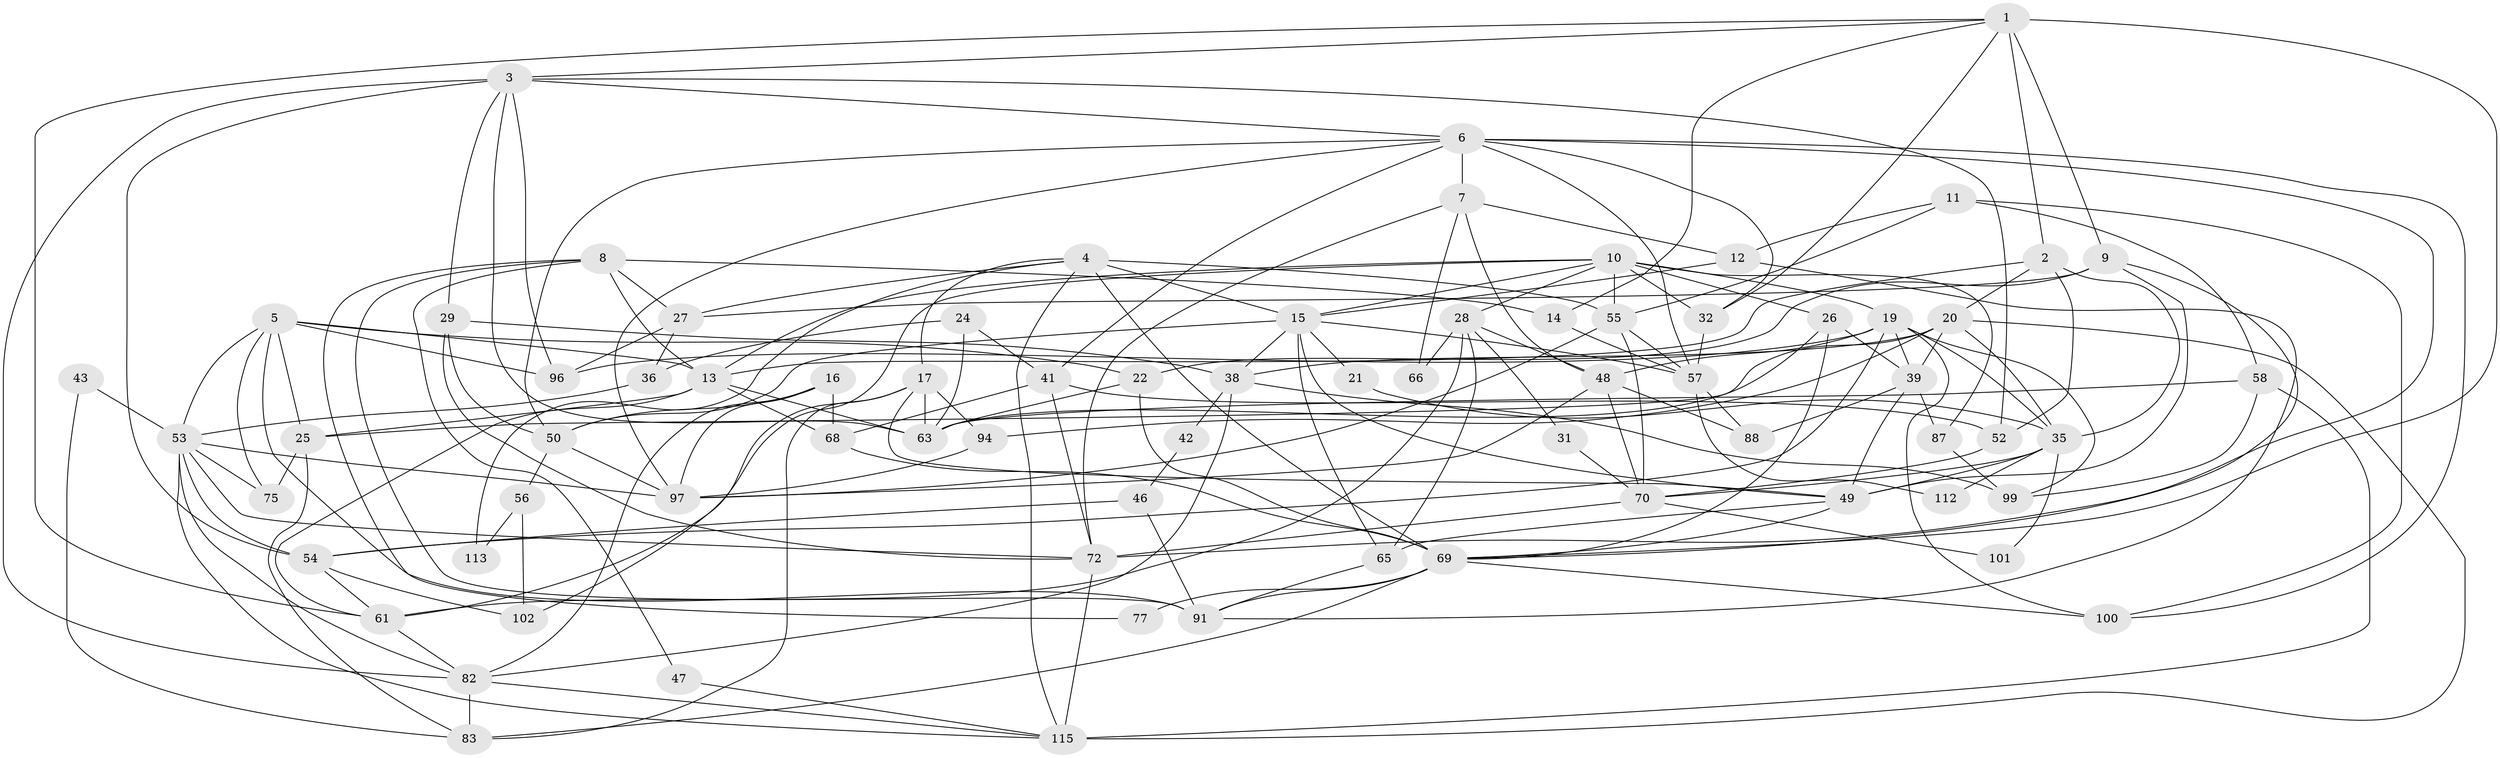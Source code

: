 // original degree distribution, {7: 0.03333333333333333, 5: 0.21666666666666667, 4: 0.2916666666666667, 3: 0.23333333333333334, 2: 0.13333333333333333, 6: 0.09166666666666666}
// Generated by graph-tools (version 1.1) at 2025/42/03/06/25 10:42:01]
// undirected, 73 vertices, 185 edges
graph export_dot {
graph [start="1"]
  node [color=gray90,style=filled];
  1 [super="+81"];
  2 [super="+107"];
  3 [super="+45"];
  4 [super="+44"];
  5 [super="+18"];
  6 [super="+106"];
  7 [super="+33"];
  8 [super="+74"];
  9 [super="+111"];
  10 [super="+30"];
  11 [super="+34"];
  12 [super="+93"];
  13 [super="+120"];
  14 [super="+59"];
  15 [super="+37"];
  16 [super="+89"];
  17 [super="+51"];
  19 [super="+119"];
  20 [super="+23"];
  21;
  22;
  24;
  25;
  26 [super="+71"];
  27 [super="+86"];
  28 [super="+76"];
  29;
  31;
  32 [super="+64"];
  35 [super="+40"];
  36;
  38 [super="+103"];
  39 [super="+80"];
  41 [super="+90"];
  42;
  43;
  46;
  47;
  48 [super="+60"];
  49 [super="+105"];
  50 [super="+67"];
  52;
  53 [super="+79"];
  54 [super="+95"];
  55 [super="+62"];
  56;
  57 [super="+92"];
  58;
  61 [super="+108"];
  63 [super="+85"];
  65 [super="+73"];
  66;
  68 [super="+84"];
  69 [super="+118"];
  70 [super="+78"];
  72 [super="+114"];
  75;
  77;
  82 [super="+117"];
  83 [super="+110"];
  87;
  88;
  91 [super="+98"];
  94;
  96;
  97 [super="+104"];
  99 [super="+109"];
  100;
  101;
  102;
  112;
  113;
  115 [super="+116"];
  1 -- 2 [weight=2];
  1 -- 9;
  1 -- 69;
  1 -- 14;
  1 -- 32;
  1 -- 3;
  1 -- 61;
  2 -- 52;
  2 -- 13;
  2 -- 35;
  2 -- 20;
  3 -- 29;
  3 -- 96;
  3 -- 63;
  3 -- 52;
  3 -- 6;
  3 -- 54;
  3 -- 82;
  4 -- 113;
  4 -- 55;
  4 -- 15 [weight=2];
  4 -- 27;
  4 -- 17;
  4 -- 115;
  4 -- 69;
  5 -- 53;
  5 -- 25;
  5 -- 75;
  5 -- 91;
  5 -- 96;
  5 -- 22;
  5 -- 13;
  6 -- 57;
  6 -- 72;
  6 -- 50;
  6 -- 97;
  6 -- 32;
  6 -- 100;
  6 -- 41;
  6 -- 7;
  7 -- 72;
  7 -- 66;
  7 -- 48;
  7 -- 12;
  8 -- 47;
  8 -- 91;
  8 -- 77;
  8 -- 27;
  8 -- 13;
  8 -- 14;
  9 -- 22;
  9 -- 69;
  9 -- 27;
  9 -- 49;
  10 -- 28;
  10 -- 26;
  10 -- 55;
  10 -- 87;
  10 -- 102;
  10 -- 13;
  10 -- 15;
  10 -- 19;
  10 -- 32;
  11 -- 100;
  11 -- 12;
  11 -- 58;
  11 -- 55;
  12 -- 15;
  12 -- 91;
  13 -- 25;
  13 -- 63;
  13 -- 68;
  13 -- 61;
  14 -- 57;
  15 -- 21;
  15 -- 49;
  15 -- 50;
  15 -- 57;
  15 -- 38;
  15 -- 65;
  16 -- 82;
  16 -- 97;
  16 -- 50;
  16 -- 68;
  17 -- 94;
  17 -- 61;
  17 -- 63;
  17 -- 83;
  17 -- 49;
  19 -- 48;
  19 -- 35;
  19 -- 99;
  19 -- 96;
  19 -- 100;
  19 -- 54;
  19 -- 39;
  20 -- 25;
  20 -- 115;
  20 -- 35;
  20 -- 39;
  20 -- 94;
  20 -- 38;
  21 -- 35;
  22 -- 63;
  22 -- 69;
  24 -- 63;
  24 -- 41;
  24 -- 36;
  25 -- 75;
  25 -- 83;
  26 -- 69;
  26 -- 63;
  26 -- 39;
  27 -- 96;
  27 -- 36;
  28 -- 61;
  28 -- 66;
  28 -- 48;
  28 -- 31;
  28 -- 65;
  29 -- 38;
  29 -- 72;
  29 -- 50;
  31 -- 70;
  32 -- 57;
  35 -- 101;
  35 -- 112;
  35 -- 70;
  35 -- 49;
  36 -- 53;
  38 -- 42;
  38 -- 82;
  38 -- 99;
  39 -- 88;
  39 -- 49;
  39 -- 87;
  41 -- 72;
  41 -- 68 [weight=2];
  41 -- 52;
  42 -- 46;
  43 -- 83;
  43 -- 53;
  46 -- 91;
  46 -- 54;
  47 -- 115;
  48 -- 70;
  48 -- 88 [weight=2];
  48 -- 97;
  49 -- 69;
  49 -- 65 [weight=2];
  50 -- 56;
  50 -- 97;
  52 -- 70;
  53 -- 54;
  53 -- 97 [weight=2];
  53 -- 115;
  53 -- 72;
  53 -- 75;
  53 -- 82;
  54 -- 102;
  54 -- 61;
  55 -- 97;
  55 -- 70;
  55 -- 57;
  56 -- 102;
  56 -- 113;
  57 -- 88;
  57 -- 112;
  58 -- 63;
  58 -- 99;
  58 -- 115;
  61 -- 82;
  65 -- 91;
  68 -- 69;
  69 -- 83;
  69 -- 100;
  69 -- 91;
  69 -- 77;
  70 -- 101;
  70 -- 72;
  72 -- 115 [weight=2];
  82 -- 83;
  82 -- 115;
  87 -- 99;
  94 -- 97;
}

